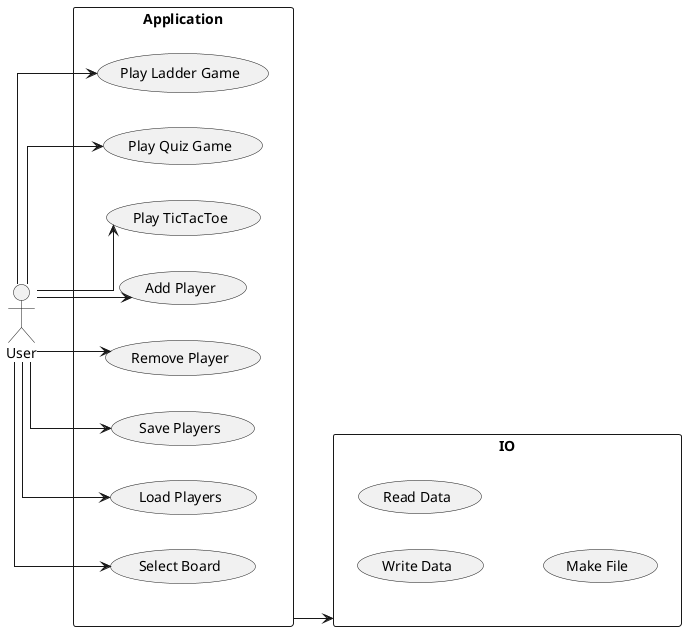 @startuml
skinparam linetype ortho
left to right direction

actor "User" as User

rectangle Application {
    usecase "Play Ladder Game" as UC1
    usecase "Play Quiz Game" as UC2
    usecase "Play TicTacToe" as UC3
    usecase "Add Player" as UC4
    usecase "Remove Player" as UC5
    usecase "Save Players" as UC6
    usecase "Load Players" as UC7
    usecase "Select Board" as UC8
}

rectangle IO {
    usecase "Write Data" as UC9
    usecase "Read Data" as UC10
    usecase "Make File" as UC11
}

User --> UC1
User --> UC2
User --> UC3
User --> UC4
User --> UC5
User --> UC6
User --> UC7
User --> UC8

Application --> IO

@enduml
